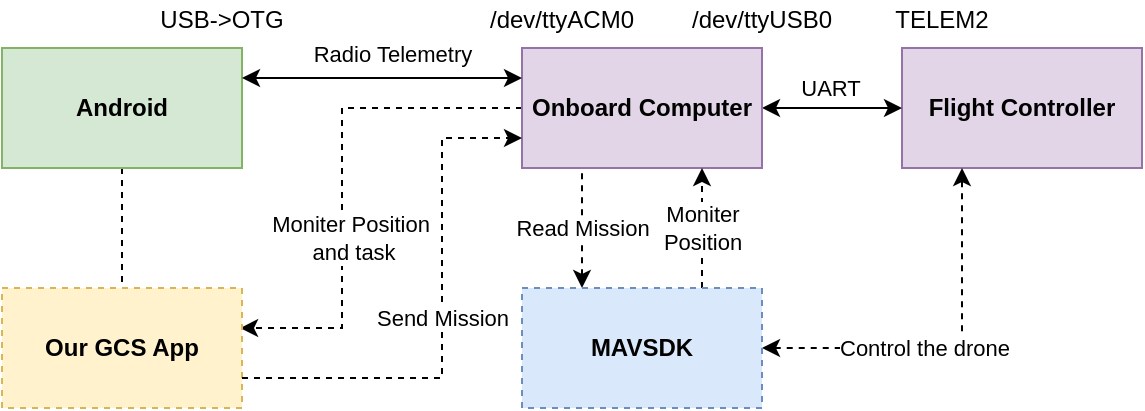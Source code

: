 <mxfile version="14.6.9" type="github">
  <diagram id="LDHPVA9tsnXgw3kA8gWP" name="Page-1">
    <mxGraphModel dx="734" dy="674" grid="1" gridSize="10" guides="1" tooltips="1" connect="1" arrows="1" fold="1" page="1" pageScale="1" pageWidth="1169" pageHeight="827" math="0" shadow="0">
      <root>
        <mxCell id="0" />
        <mxCell id="1" parent="0" />
        <mxCell id="XBLnhtw9XQWaBoh4cR1--1" value="Flight Controller" style="rounded=0;whiteSpace=wrap;html=1;fillColor=#e1d5e7;strokeColor=#9673a6;fontStyle=1" vertex="1" parent="1">
          <mxGeometry x="850" y="414" width="120" height="60" as="geometry" />
        </mxCell>
        <mxCell id="XBLnhtw9XQWaBoh4cR1--2" style="edgeStyle=orthogonalEdgeStyle;rounded=0;orthogonalLoop=1;jettySize=auto;html=1;exitX=1;exitY=0.5;exitDx=0;exitDy=0;entryX=0;entryY=0.5;entryDx=0;entryDy=0;startArrow=classic;startFill=1;" edge="1" parent="1" source="XBLnhtw9XQWaBoh4cR1--5" target="XBLnhtw9XQWaBoh4cR1--1">
          <mxGeometry relative="1" as="geometry" />
        </mxCell>
        <mxCell id="XBLnhtw9XQWaBoh4cR1--3" value="UART" style="edgeLabel;html=1;align=center;verticalAlign=middle;resizable=0;points=[];" vertex="1" connectable="0" parent="XBLnhtw9XQWaBoh4cR1--2">
          <mxGeometry x="0.325" y="3" relative="1" as="geometry">
            <mxPoint x="-13" y="-7" as="offset" />
          </mxGeometry>
        </mxCell>
        <mxCell id="XBLnhtw9XQWaBoh4cR1--37" style="edgeStyle=orthogonalEdgeStyle;rounded=0;orthogonalLoop=1;jettySize=auto;html=1;exitX=0;exitY=0.5;exitDx=0;exitDy=0;entryX=0.992;entryY=0.334;entryDx=0;entryDy=0;entryPerimeter=0;dashed=1;startArrow=none;startFill=0;endArrow=classic;endFill=1;" edge="1" parent="1" source="XBLnhtw9XQWaBoh4cR1--5" target="XBLnhtw9XQWaBoh4cR1--28">
          <mxGeometry relative="1" as="geometry">
            <Array as="points">
              <mxPoint x="570" y="444" />
              <mxPoint x="570" y="554" />
            </Array>
          </mxGeometry>
        </mxCell>
        <mxCell id="XBLnhtw9XQWaBoh4cR1--38" value="Moniter Position&lt;br&gt;&amp;nbsp;and task" style="edgeLabel;html=1;align=center;verticalAlign=middle;resizable=0;points=[];" vertex="1" connectable="0" parent="XBLnhtw9XQWaBoh4cR1--37">
          <mxGeometry x="0.237" y="4" relative="1" as="geometry">
            <mxPoint as="offset" />
          </mxGeometry>
        </mxCell>
        <mxCell id="XBLnhtw9XQWaBoh4cR1--5" value="Onboard Computer" style="rounded=0;whiteSpace=wrap;html=1;fillColor=#e1d5e7;strokeColor=#9673a6;fontStyle=1" vertex="1" parent="1">
          <mxGeometry x="660" y="414" width="120" height="60" as="geometry" />
        </mxCell>
        <mxCell id="XBLnhtw9XQWaBoh4cR1--7" style="edgeStyle=orthogonalEdgeStyle;rounded=0;orthogonalLoop=1;jettySize=auto;html=1;entryX=0.25;entryY=1;entryDx=0;entryDy=0;dashed=1;startArrow=classic;startFill=1;endArrow=classic;endFill=1;" edge="1" parent="1" source="XBLnhtw9XQWaBoh4cR1--18" target="XBLnhtw9XQWaBoh4cR1--1">
          <mxGeometry relative="1" as="geometry">
            <mxPoint x="780" y="554" as="sourcePoint" />
          </mxGeometry>
        </mxCell>
        <mxCell id="XBLnhtw9XQWaBoh4cR1--34" value="Control the drone" style="edgeLabel;html=1;align=center;verticalAlign=middle;resizable=0;points=[];" vertex="1" connectable="0" parent="XBLnhtw9XQWaBoh4cR1--7">
          <mxGeometry x="-0.153" relative="1" as="geometry">
            <mxPoint as="offset" />
          </mxGeometry>
        </mxCell>
        <mxCell id="XBLnhtw9XQWaBoh4cR1--29" style="edgeStyle=orthogonalEdgeStyle;rounded=0;orthogonalLoop=1;jettySize=auto;html=1;exitX=0.5;exitY=1;exitDx=0;exitDy=0;entryX=0.5;entryY=0;entryDx=0;entryDy=0;dashed=1;endArrow=none;endFill=0;" edge="1" parent="1" source="XBLnhtw9XQWaBoh4cR1--15" target="XBLnhtw9XQWaBoh4cR1--28">
          <mxGeometry relative="1" as="geometry" />
        </mxCell>
        <mxCell id="XBLnhtw9XQWaBoh4cR1--15" value="Android" style="rounded=0;whiteSpace=wrap;html=1;fillColor=#d5e8d4;strokeColor=#82b366;fontStyle=1" vertex="1" parent="1">
          <mxGeometry x="400" y="414" width="120" height="60" as="geometry" />
        </mxCell>
        <mxCell id="XBLnhtw9XQWaBoh4cR1--16" style="edgeStyle=orthogonalEdgeStyle;rounded=0;orthogonalLoop=1;jettySize=auto;html=1;exitX=1;exitY=0.25;exitDx=0;exitDy=0;startArrow=classic;startFill=1;entryX=0;entryY=0.25;entryDx=0;entryDy=0;" edge="1" parent="1" source="XBLnhtw9XQWaBoh4cR1--15" target="XBLnhtw9XQWaBoh4cR1--5">
          <mxGeometry relative="1" as="geometry">
            <mxPoint x="790" y="454" as="sourcePoint" />
            <mxPoint x="660" y="444" as="targetPoint" />
          </mxGeometry>
        </mxCell>
        <mxCell id="XBLnhtw9XQWaBoh4cR1--33" value="Read Mission" style="edgeStyle=orthogonalEdgeStyle;rounded=0;orthogonalLoop=1;jettySize=auto;html=1;dashed=1;startArrow=classic;startFill=1;endArrow=none;endFill=0;entryX=0.25;entryY=1;entryDx=0;entryDy=0;exitX=0.25;exitY=0;exitDx=0;exitDy=0;" edge="1" parent="1" source="XBLnhtw9XQWaBoh4cR1--18" target="XBLnhtw9XQWaBoh4cR1--5">
          <mxGeometry relative="1" as="geometry" />
        </mxCell>
        <mxCell id="XBLnhtw9XQWaBoh4cR1--36" value="Moniter&lt;br&gt;Position" style="edgeStyle=orthogonalEdgeStyle;rounded=0;orthogonalLoop=1;jettySize=auto;html=1;exitX=0.75;exitY=0;exitDx=0;exitDy=0;entryX=0.75;entryY=1;entryDx=0;entryDy=0;dashed=1;startArrow=none;startFill=0;endArrow=classic;endFill=1;" edge="1" parent="1" source="XBLnhtw9XQWaBoh4cR1--18" target="XBLnhtw9XQWaBoh4cR1--5">
          <mxGeometry relative="1" as="geometry" />
        </mxCell>
        <mxCell id="XBLnhtw9XQWaBoh4cR1--18" value="MAVSDK" style="rounded=0;whiteSpace=wrap;html=1;fillColor=#dae8fc;strokeColor=#6c8ebf;fontStyle=1;dashed=1;" vertex="1" parent="1">
          <mxGeometry x="660" y="534" width="120" height="60" as="geometry" />
        </mxCell>
        <mxCell id="XBLnhtw9XQWaBoh4cR1--19" value="Radio Telemetry" style="edgeLabel;html=1;align=center;verticalAlign=middle;resizable=0;points=[];" vertex="1" connectable="0" parent="1">
          <mxGeometry x="600" y="414.0" as="geometry">
            <mxPoint x="-5" y="3" as="offset" />
          </mxGeometry>
        </mxCell>
        <mxCell id="XBLnhtw9XQWaBoh4cR1--23" value="" style="shape=image;html=1;verticalAlign=top;verticalLabelPosition=bottom;labelBackgroundColor=#ffffff;imageAspect=0;aspect=fixed;image=https://cdn4.iconfinder.com/data/icons/logos-and-brands/512/267_Python_logo-128.png;dashed=1;" vertex="1" parent="1">
          <mxGeometry x="750" y="555" width="18" height="18" as="geometry" />
        </mxCell>
        <mxCell id="XBLnhtw9XQWaBoh4cR1--28" value="Our GCS App" style="rounded=0;whiteSpace=wrap;html=1;fillColor=#fff2cc;strokeColor=#d6b656;fontStyle=1;dashed=1;" vertex="1" parent="1">
          <mxGeometry x="400" y="534" width="120" height="60" as="geometry" />
        </mxCell>
        <mxCell id="XBLnhtw9XQWaBoh4cR1--32" value="Send Mission" style="edgeStyle=orthogonalEdgeStyle;rounded=0;orthogonalLoop=1;jettySize=auto;html=1;exitX=1;exitY=0.75;exitDx=0;exitDy=0;entryX=0;entryY=0.75;entryDx=0;entryDy=0;dashed=1;endArrow=classic;endFill=1;startArrow=none;startFill=0;" edge="1" parent="1" source="XBLnhtw9XQWaBoh4cR1--28" target="XBLnhtw9XQWaBoh4cR1--5">
          <mxGeometry relative="1" as="geometry">
            <mxPoint x="520" y="680" as="sourcePoint" />
            <Array as="points">
              <mxPoint x="620" y="579" />
              <mxPoint x="620" y="459" />
            </Array>
          </mxGeometry>
        </mxCell>
        <mxCell id="XBLnhtw9XQWaBoh4cR1--39" value="/dev/ttyACM0" style="text;html=1;strokeColor=none;fillColor=none;align=center;verticalAlign=middle;whiteSpace=wrap;rounded=0;" vertex="1" parent="1">
          <mxGeometry x="660" y="390" width="40" height="20" as="geometry" />
        </mxCell>
        <mxCell id="XBLnhtw9XQWaBoh4cR1--41" value="/dev/ttyUSB0" style="text;html=1;strokeColor=none;fillColor=none;align=center;verticalAlign=middle;whiteSpace=wrap;rounded=0;" vertex="1" parent="1">
          <mxGeometry x="760" y="390" width="40" height="20" as="geometry" />
        </mxCell>
        <mxCell id="XBLnhtw9XQWaBoh4cR1--42" value="TELEM2" style="text;html=1;strokeColor=none;fillColor=none;align=center;verticalAlign=middle;whiteSpace=wrap;rounded=0;" vertex="1" parent="1">
          <mxGeometry x="850" y="390" width="40" height="20" as="geometry" />
        </mxCell>
        <mxCell id="XBLnhtw9XQWaBoh4cR1--43" value="USB-&amp;gt;OTG" style="text;html=1;strokeColor=none;fillColor=none;align=center;verticalAlign=middle;whiteSpace=wrap;rounded=0;" vertex="1" parent="1">
          <mxGeometry x="470" y="390" width="80" height="20" as="geometry" />
        </mxCell>
      </root>
    </mxGraphModel>
  </diagram>
</mxfile>
